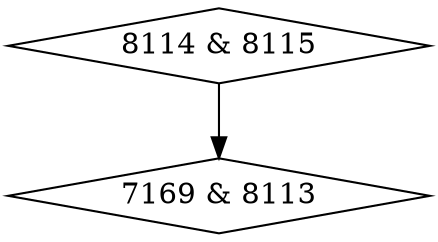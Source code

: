 digraph {
0 [label = "7169 & 8113", shape = diamond];
1 [label = "8114 & 8115", shape = diamond];
1->0;
}
